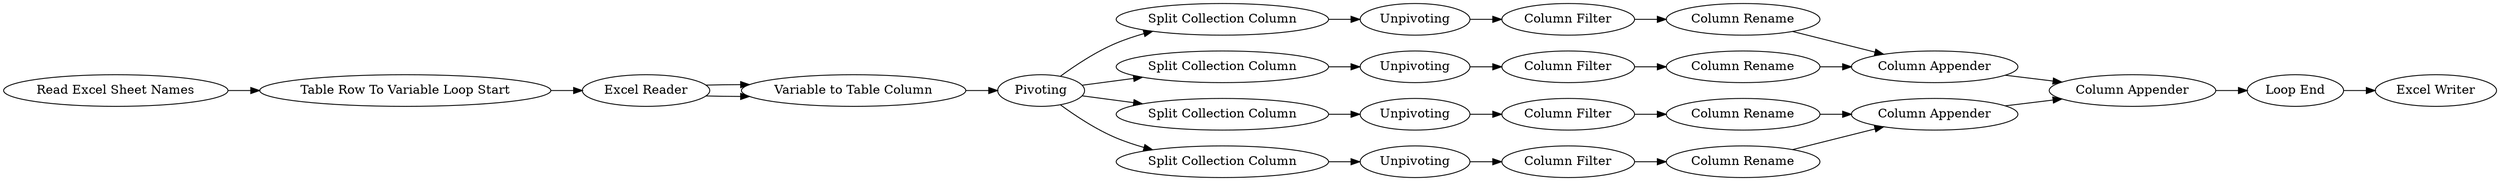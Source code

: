 digraph {
	1 [label="Excel Reader"]
	4 [label="Read Excel Sheet Names"]
	6 [label="Table Row To Variable Loop Start"]
	7 [label="Loop End"]
	8 [label=Pivoting]
	9 [label="Split Collection Column"]
	10 [label=Unpivoting]
	11 [label="Variable to Table Column"]
	12 [label="Column Filter"]
	13 [label="Column Rename"]
	14 [label="Split Collection Column"]
	15 [label=Unpivoting]
	16 [label="Column Filter"]
	17 [label="Column Rename"]
	18 [label="Split Collection Column"]
	19 [label=Unpivoting]
	20 [label="Column Filter"]
	21 [label="Column Rename"]
	22 [label="Split Collection Column"]
	23 [label=Unpivoting]
	24 [label="Column Filter"]
	25 [label="Column Rename"]
	26 [label="Column Appender"]
	27 [label="Column Appender"]
	28 [label="Column Appender"]
	29 [label="Excel Writer"]
	1 -> 11
	1 -> 11
	4 -> 6
	6 -> 1
	7 -> 29
	8 -> 9
	8 -> 14
	8 -> 18
	8 -> 22
	9 -> 10
	10 -> 12
	11 -> 8
	12 -> 13
	13 -> 26
	14 -> 15
	15 -> 16
	16 -> 17
	17 -> 26
	18 -> 19
	19 -> 20
	20 -> 21
	21 -> 27
	22 -> 23
	23 -> 24
	24 -> 25
	25 -> 27
	26 -> 28
	27 -> 28
	28 -> 7
	rankdir=LR
}
